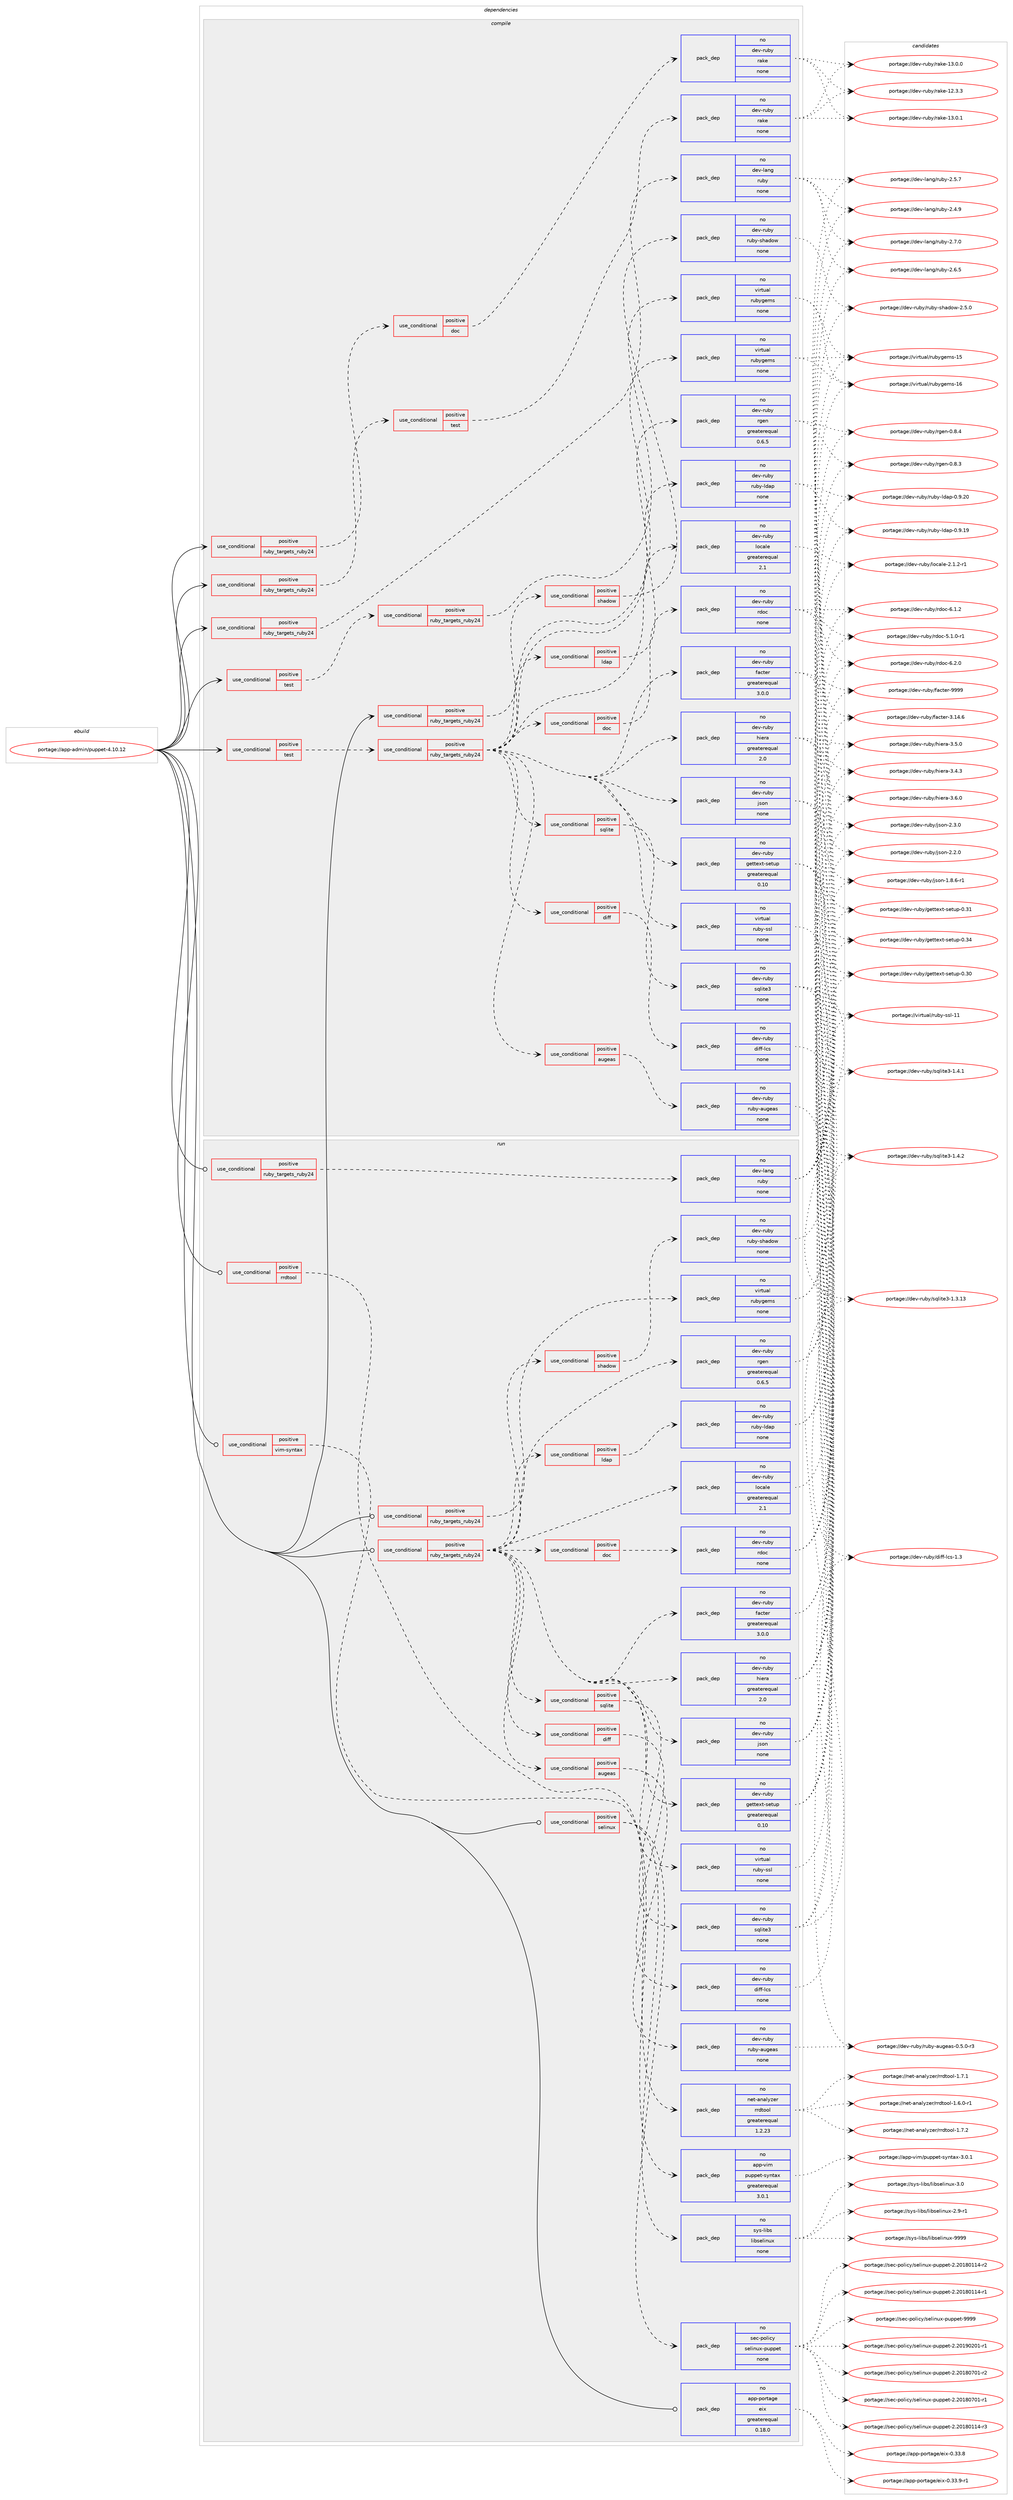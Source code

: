 digraph prolog {

# *************
# Graph options
# *************

newrank=true;
concentrate=true;
compound=true;
graph [rankdir=LR,fontname=Helvetica,fontsize=10,ranksep=1.5];#, ranksep=2.5, nodesep=0.2];
edge  [arrowhead=vee];
node  [fontname=Helvetica,fontsize=10];

# **********
# The ebuild
# **********

subgraph cluster_leftcol {
color=gray;
rank=same;
label=<<i>ebuild</i>>;
id [label="portage://app-admin/puppet-4.10.12", color=red, width=4, href="../app-admin/puppet-4.10.12.svg"];
}

# ****************
# The dependencies
# ****************

subgraph cluster_midcol {
color=gray;
label=<<i>dependencies</i>>;
subgraph cluster_compile {
fillcolor="#eeeeee";
style=filled;
label=<<i>compile</i>>;
subgraph cond154766 {
dependency654102 [label=<<TABLE BORDER="0" CELLBORDER="1" CELLSPACING="0" CELLPADDING="4"><TR><TD ROWSPAN="3" CELLPADDING="10">use_conditional</TD></TR><TR><TD>positive</TD></TR><TR><TD>ruby_targets_ruby24</TD></TR></TABLE>>, shape=none, color=red];
subgraph cond154767 {
dependency654103 [label=<<TABLE BORDER="0" CELLBORDER="1" CELLSPACING="0" CELLPADDING="4"><TR><TD ROWSPAN="3" CELLPADDING="10">use_conditional</TD></TR><TR><TD>positive</TD></TR><TR><TD>doc</TD></TR></TABLE>>, shape=none, color=red];
subgraph pack490640 {
dependency654104 [label=<<TABLE BORDER="0" CELLBORDER="1" CELLSPACING="0" CELLPADDING="4" WIDTH="220"><TR><TD ROWSPAN="6" CELLPADDING="30">pack_dep</TD></TR><TR><TD WIDTH="110">no</TD></TR><TR><TD>dev-ruby</TD></TR><TR><TD>rake</TD></TR><TR><TD>none</TD></TR><TR><TD></TD></TR></TABLE>>, shape=none, color=blue];
}
dependency654103:e -> dependency654104:w [weight=20,style="dashed",arrowhead="vee"];
}
dependency654102:e -> dependency654103:w [weight=20,style="dashed",arrowhead="vee"];
}
id:e -> dependency654102:w [weight=20,style="solid",arrowhead="vee"];
subgraph cond154768 {
dependency654105 [label=<<TABLE BORDER="0" CELLBORDER="1" CELLSPACING="0" CELLPADDING="4"><TR><TD ROWSPAN="3" CELLPADDING="10">use_conditional</TD></TR><TR><TD>positive</TD></TR><TR><TD>ruby_targets_ruby24</TD></TR></TABLE>>, shape=none, color=red];
subgraph cond154769 {
dependency654106 [label=<<TABLE BORDER="0" CELLBORDER="1" CELLSPACING="0" CELLPADDING="4"><TR><TD ROWSPAN="3" CELLPADDING="10">use_conditional</TD></TR><TR><TD>positive</TD></TR><TR><TD>test</TD></TR></TABLE>>, shape=none, color=red];
subgraph pack490641 {
dependency654107 [label=<<TABLE BORDER="0" CELLBORDER="1" CELLSPACING="0" CELLPADDING="4" WIDTH="220"><TR><TD ROWSPAN="6" CELLPADDING="30">pack_dep</TD></TR><TR><TD WIDTH="110">no</TD></TR><TR><TD>dev-ruby</TD></TR><TR><TD>rake</TD></TR><TR><TD>none</TD></TR><TR><TD></TD></TR></TABLE>>, shape=none, color=blue];
}
dependency654106:e -> dependency654107:w [weight=20,style="dashed",arrowhead="vee"];
}
dependency654105:e -> dependency654106:w [weight=20,style="dashed",arrowhead="vee"];
}
id:e -> dependency654105:w [weight=20,style="solid",arrowhead="vee"];
subgraph cond154770 {
dependency654108 [label=<<TABLE BORDER="0" CELLBORDER="1" CELLSPACING="0" CELLPADDING="4"><TR><TD ROWSPAN="3" CELLPADDING="10">use_conditional</TD></TR><TR><TD>positive</TD></TR><TR><TD>ruby_targets_ruby24</TD></TR></TABLE>>, shape=none, color=red];
subgraph pack490642 {
dependency654109 [label=<<TABLE BORDER="0" CELLBORDER="1" CELLSPACING="0" CELLPADDING="4" WIDTH="220"><TR><TD ROWSPAN="6" CELLPADDING="30">pack_dep</TD></TR><TR><TD WIDTH="110">no</TD></TR><TR><TD>dev-lang</TD></TR><TR><TD>ruby</TD></TR><TR><TD>none</TD></TR><TR><TD></TD></TR></TABLE>>, shape=none, color=blue];
}
dependency654108:e -> dependency654109:w [weight=20,style="dashed",arrowhead="vee"];
}
id:e -> dependency654108:w [weight=20,style="solid",arrowhead="vee"];
subgraph cond154771 {
dependency654110 [label=<<TABLE BORDER="0" CELLBORDER="1" CELLSPACING="0" CELLPADDING="4"><TR><TD ROWSPAN="3" CELLPADDING="10">use_conditional</TD></TR><TR><TD>positive</TD></TR><TR><TD>ruby_targets_ruby24</TD></TR></TABLE>>, shape=none, color=red];
subgraph pack490643 {
dependency654111 [label=<<TABLE BORDER="0" CELLBORDER="1" CELLSPACING="0" CELLPADDING="4" WIDTH="220"><TR><TD ROWSPAN="6" CELLPADDING="30">pack_dep</TD></TR><TR><TD WIDTH="110">no</TD></TR><TR><TD>virtual</TD></TR><TR><TD>rubygems</TD></TR><TR><TD>none</TD></TR><TR><TD></TD></TR></TABLE>>, shape=none, color=blue];
}
dependency654110:e -> dependency654111:w [weight=20,style="dashed",arrowhead="vee"];
}
id:e -> dependency654110:w [weight=20,style="solid",arrowhead="vee"];
subgraph cond154772 {
dependency654112 [label=<<TABLE BORDER="0" CELLBORDER="1" CELLSPACING="0" CELLPADDING="4"><TR><TD ROWSPAN="3" CELLPADDING="10">use_conditional</TD></TR><TR><TD>positive</TD></TR><TR><TD>test</TD></TR></TABLE>>, shape=none, color=red];
subgraph cond154773 {
dependency654113 [label=<<TABLE BORDER="0" CELLBORDER="1" CELLSPACING="0" CELLPADDING="4"><TR><TD ROWSPAN="3" CELLPADDING="10">use_conditional</TD></TR><TR><TD>positive</TD></TR><TR><TD>ruby_targets_ruby24</TD></TR></TABLE>>, shape=none, color=red];
subgraph pack490644 {
dependency654114 [label=<<TABLE BORDER="0" CELLBORDER="1" CELLSPACING="0" CELLPADDING="4" WIDTH="220"><TR><TD ROWSPAN="6" CELLPADDING="30">pack_dep</TD></TR><TR><TD WIDTH="110">no</TD></TR><TR><TD>dev-ruby</TD></TR><TR><TD>gettext-setup</TD></TR><TR><TD>greaterequal</TD></TR><TR><TD>0.10</TD></TR></TABLE>>, shape=none, color=blue];
}
dependency654113:e -> dependency654114:w [weight=20,style="dashed",arrowhead="vee"];
subgraph pack490645 {
dependency654115 [label=<<TABLE BORDER="0" CELLBORDER="1" CELLSPACING="0" CELLPADDING="4" WIDTH="220"><TR><TD ROWSPAN="6" CELLPADDING="30">pack_dep</TD></TR><TR><TD WIDTH="110">no</TD></TR><TR><TD>dev-ruby</TD></TR><TR><TD>hiera</TD></TR><TR><TD>greaterequal</TD></TR><TR><TD>2.0</TD></TR></TABLE>>, shape=none, color=blue];
}
dependency654113:e -> dependency654115:w [weight=20,style="dashed",arrowhead="vee"];
subgraph pack490646 {
dependency654116 [label=<<TABLE BORDER="0" CELLBORDER="1" CELLSPACING="0" CELLPADDING="4" WIDTH="220"><TR><TD ROWSPAN="6" CELLPADDING="30">pack_dep</TD></TR><TR><TD WIDTH="110">no</TD></TR><TR><TD>dev-ruby</TD></TR><TR><TD>locale</TD></TR><TR><TD>greaterequal</TD></TR><TR><TD>2.1</TD></TR></TABLE>>, shape=none, color=blue];
}
dependency654113:e -> dependency654116:w [weight=20,style="dashed",arrowhead="vee"];
subgraph pack490647 {
dependency654117 [label=<<TABLE BORDER="0" CELLBORDER="1" CELLSPACING="0" CELLPADDING="4" WIDTH="220"><TR><TD ROWSPAN="6" CELLPADDING="30">pack_dep</TD></TR><TR><TD WIDTH="110">no</TD></TR><TR><TD>dev-ruby</TD></TR><TR><TD>rgen</TD></TR><TR><TD>greaterequal</TD></TR><TR><TD>0.6.5</TD></TR></TABLE>>, shape=none, color=blue];
}
dependency654113:e -> dependency654117:w [weight=20,style="dashed",arrowhead="vee"];
subgraph pack490648 {
dependency654118 [label=<<TABLE BORDER="0" CELLBORDER="1" CELLSPACING="0" CELLPADDING="4" WIDTH="220"><TR><TD ROWSPAN="6" CELLPADDING="30">pack_dep</TD></TR><TR><TD WIDTH="110">no</TD></TR><TR><TD>dev-ruby</TD></TR><TR><TD>json</TD></TR><TR><TD>none</TD></TR><TR><TD></TD></TR></TABLE>>, shape=none, color=blue];
}
dependency654113:e -> dependency654118:w [weight=20,style="dashed",arrowhead="vee"];
subgraph pack490649 {
dependency654119 [label=<<TABLE BORDER="0" CELLBORDER="1" CELLSPACING="0" CELLPADDING="4" WIDTH="220"><TR><TD ROWSPAN="6" CELLPADDING="30">pack_dep</TD></TR><TR><TD WIDTH="110">no</TD></TR><TR><TD>dev-ruby</TD></TR><TR><TD>facter</TD></TR><TR><TD>greaterequal</TD></TR><TR><TD>3.0.0</TD></TR></TABLE>>, shape=none, color=blue];
}
dependency654113:e -> dependency654119:w [weight=20,style="dashed",arrowhead="vee"];
subgraph cond154774 {
dependency654120 [label=<<TABLE BORDER="0" CELLBORDER="1" CELLSPACING="0" CELLPADDING="4"><TR><TD ROWSPAN="3" CELLPADDING="10">use_conditional</TD></TR><TR><TD>positive</TD></TR><TR><TD>augeas</TD></TR></TABLE>>, shape=none, color=red];
subgraph pack490650 {
dependency654121 [label=<<TABLE BORDER="0" CELLBORDER="1" CELLSPACING="0" CELLPADDING="4" WIDTH="220"><TR><TD ROWSPAN="6" CELLPADDING="30">pack_dep</TD></TR><TR><TD WIDTH="110">no</TD></TR><TR><TD>dev-ruby</TD></TR><TR><TD>ruby-augeas</TD></TR><TR><TD>none</TD></TR><TR><TD></TD></TR></TABLE>>, shape=none, color=blue];
}
dependency654120:e -> dependency654121:w [weight=20,style="dashed",arrowhead="vee"];
}
dependency654113:e -> dependency654120:w [weight=20,style="dashed",arrowhead="vee"];
subgraph cond154775 {
dependency654122 [label=<<TABLE BORDER="0" CELLBORDER="1" CELLSPACING="0" CELLPADDING="4"><TR><TD ROWSPAN="3" CELLPADDING="10">use_conditional</TD></TR><TR><TD>positive</TD></TR><TR><TD>diff</TD></TR></TABLE>>, shape=none, color=red];
subgraph pack490651 {
dependency654123 [label=<<TABLE BORDER="0" CELLBORDER="1" CELLSPACING="0" CELLPADDING="4" WIDTH="220"><TR><TD ROWSPAN="6" CELLPADDING="30">pack_dep</TD></TR><TR><TD WIDTH="110">no</TD></TR><TR><TD>dev-ruby</TD></TR><TR><TD>diff-lcs</TD></TR><TR><TD>none</TD></TR><TR><TD></TD></TR></TABLE>>, shape=none, color=blue];
}
dependency654122:e -> dependency654123:w [weight=20,style="dashed",arrowhead="vee"];
}
dependency654113:e -> dependency654122:w [weight=20,style="dashed",arrowhead="vee"];
subgraph cond154776 {
dependency654124 [label=<<TABLE BORDER="0" CELLBORDER="1" CELLSPACING="0" CELLPADDING="4"><TR><TD ROWSPAN="3" CELLPADDING="10">use_conditional</TD></TR><TR><TD>positive</TD></TR><TR><TD>doc</TD></TR></TABLE>>, shape=none, color=red];
subgraph pack490652 {
dependency654125 [label=<<TABLE BORDER="0" CELLBORDER="1" CELLSPACING="0" CELLPADDING="4" WIDTH="220"><TR><TD ROWSPAN="6" CELLPADDING="30">pack_dep</TD></TR><TR><TD WIDTH="110">no</TD></TR><TR><TD>dev-ruby</TD></TR><TR><TD>rdoc</TD></TR><TR><TD>none</TD></TR><TR><TD></TD></TR></TABLE>>, shape=none, color=blue];
}
dependency654124:e -> dependency654125:w [weight=20,style="dashed",arrowhead="vee"];
}
dependency654113:e -> dependency654124:w [weight=20,style="dashed",arrowhead="vee"];
subgraph cond154777 {
dependency654126 [label=<<TABLE BORDER="0" CELLBORDER="1" CELLSPACING="0" CELLPADDING="4"><TR><TD ROWSPAN="3" CELLPADDING="10">use_conditional</TD></TR><TR><TD>positive</TD></TR><TR><TD>ldap</TD></TR></TABLE>>, shape=none, color=red];
subgraph pack490653 {
dependency654127 [label=<<TABLE BORDER="0" CELLBORDER="1" CELLSPACING="0" CELLPADDING="4" WIDTH="220"><TR><TD ROWSPAN="6" CELLPADDING="30">pack_dep</TD></TR><TR><TD WIDTH="110">no</TD></TR><TR><TD>dev-ruby</TD></TR><TR><TD>ruby-ldap</TD></TR><TR><TD>none</TD></TR><TR><TD></TD></TR></TABLE>>, shape=none, color=blue];
}
dependency654126:e -> dependency654127:w [weight=20,style="dashed",arrowhead="vee"];
}
dependency654113:e -> dependency654126:w [weight=20,style="dashed",arrowhead="vee"];
subgraph cond154778 {
dependency654128 [label=<<TABLE BORDER="0" CELLBORDER="1" CELLSPACING="0" CELLPADDING="4"><TR><TD ROWSPAN="3" CELLPADDING="10">use_conditional</TD></TR><TR><TD>positive</TD></TR><TR><TD>shadow</TD></TR></TABLE>>, shape=none, color=red];
subgraph pack490654 {
dependency654129 [label=<<TABLE BORDER="0" CELLBORDER="1" CELLSPACING="0" CELLPADDING="4" WIDTH="220"><TR><TD ROWSPAN="6" CELLPADDING="30">pack_dep</TD></TR><TR><TD WIDTH="110">no</TD></TR><TR><TD>dev-ruby</TD></TR><TR><TD>ruby-shadow</TD></TR><TR><TD>none</TD></TR><TR><TD></TD></TR></TABLE>>, shape=none, color=blue];
}
dependency654128:e -> dependency654129:w [weight=20,style="dashed",arrowhead="vee"];
}
dependency654113:e -> dependency654128:w [weight=20,style="dashed",arrowhead="vee"];
subgraph cond154779 {
dependency654130 [label=<<TABLE BORDER="0" CELLBORDER="1" CELLSPACING="0" CELLPADDING="4"><TR><TD ROWSPAN="3" CELLPADDING="10">use_conditional</TD></TR><TR><TD>positive</TD></TR><TR><TD>sqlite</TD></TR></TABLE>>, shape=none, color=red];
subgraph pack490655 {
dependency654131 [label=<<TABLE BORDER="0" CELLBORDER="1" CELLSPACING="0" CELLPADDING="4" WIDTH="220"><TR><TD ROWSPAN="6" CELLPADDING="30">pack_dep</TD></TR><TR><TD WIDTH="110">no</TD></TR><TR><TD>dev-ruby</TD></TR><TR><TD>sqlite3</TD></TR><TR><TD>none</TD></TR><TR><TD></TD></TR></TABLE>>, shape=none, color=blue];
}
dependency654130:e -> dependency654131:w [weight=20,style="dashed",arrowhead="vee"];
}
dependency654113:e -> dependency654130:w [weight=20,style="dashed",arrowhead="vee"];
subgraph pack490656 {
dependency654132 [label=<<TABLE BORDER="0" CELLBORDER="1" CELLSPACING="0" CELLPADDING="4" WIDTH="220"><TR><TD ROWSPAN="6" CELLPADDING="30">pack_dep</TD></TR><TR><TD WIDTH="110">no</TD></TR><TR><TD>virtual</TD></TR><TR><TD>ruby-ssl</TD></TR><TR><TD>none</TD></TR><TR><TD></TD></TR></TABLE>>, shape=none, color=blue];
}
dependency654113:e -> dependency654132:w [weight=20,style="dashed",arrowhead="vee"];
}
dependency654112:e -> dependency654113:w [weight=20,style="dashed",arrowhead="vee"];
}
id:e -> dependency654112:w [weight=20,style="solid",arrowhead="vee"];
subgraph cond154780 {
dependency654133 [label=<<TABLE BORDER="0" CELLBORDER="1" CELLSPACING="0" CELLPADDING="4"><TR><TD ROWSPAN="3" CELLPADDING="10">use_conditional</TD></TR><TR><TD>positive</TD></TR><TR><TD>test</TD></TR></TABLE>>, shape=none, color=red];
subgraph cond154781 {
dependency654134 [label=<<TABLE BORDER="0" CELLBORDER="1" CELLSPACING="0" CELLPADDING="4"><TR><TD ROWSPAN="3" CELLPADDING="10">use_conditional</TD></TR><TR><TD>positive</TD></TR><TR><TD>ruby_targets_ruby24</TD></TR></TABLE>>, shape=none, color=red];
subgraph pack490657 {
dependency654135 [label=<<TABLE BORDER="0" CELLBORDER="1" CELLSPACING="0" CELLPADDING="4" WIDTH="220"><TR><TD ROWSPAN="6" CELLPADDING="30">pack_dep</TD></TR><TR><TD WIDTH="110">no</TD></TR><TR><TD>virtual</TD></TR><TR><TD>rubygems</TD></TR><TR><TD>none</TD></TR><TR><TD></TD></TR></TABLE>>, shape=none, color=blue];
}
dependency654134:e -> dependency654135:w [weight=20,style="dashed",arrowhead="vee"];
}
dependency654133:e -> dependency654134:w [weight=20,style="dashed",arrowhead="vee"];
}
id:e -> dependency654133:w [weight=20,style="solid",arrowhead="vee"];
}
subgraph cluster_compileandrun {
fillcolor="#eeeeee";
style=filled;
label=<<i>compile and run</i>>;
}
subgraph cluster_run {
fillcolor="#eeeeee";
style=filled;
label=<<i>run</i>>;
subgraph cond154782 {
dependency654136 [label=<<TABLE BORDER="0" CELLBORDER="1" CELLSPACING="0" CELLPADDING="4"><TR><TD ROWSPAN="3" CELLPADDING="10">use_conditional</TD></TR><TR><TD>positive</TD></TR><TR><TD>rrdtool</TD></TR></TABLE>>, shape=none, color=red];
subgraph pack490658 {
dependency654137 [label=<<TABLE BORDER="0" CELLBORDER="1" CELLSPACING="0" CELLPADDING="4" WIDTH="220"><TR><TD ROWSPAN="6" CELLPADDING="30">pack_dep</TD></TR><TR><TD WIDTH="110">no</TD></TR><TR><TD>net-analyzer</TD></TR><TR><TD>rrdtool</TD></TR><TR><TD>greaterequal</TD></TR><TR><TD>1.2.23</TD></TR></TABLE>>, shape=none, color=blue];
}
dependency654136:e -> dependency654137:w [weight=20,style="dashed",arrowhead="vee"];
}
id:e -> dependency654136:w [weight=20,style="solid",arrowhead="odot"];
subgraph cond154783 {
dependency654138 [label=<<TABLE BORDER="0" CELLBORDER="1" CELLSPACING="0" CELLPADDING="4"><TR><TD ROWSPAN="3" CELLPADDING="10">use_conditional</TD></TR><TR><TD>positive</TD></TR><TR><TD>ruby_targets_ruby24</TD></TR></TABLE>>, shape=none, color=red];
subgraph pack490659 {
dependency654139 [label=<<TABLE BORDER="0" CELLBORDER="1" CELLSPACING="0" CELLPADDING="4" WIDTH="220"><TR><TD ROWSPAN="6" CELLPADDING="30">pack_dep</TD></TR><TR><TD WIDTH="110">no</TD></TR><TR><TD>dev-lang</TD></TR><TR><TD>ruby</TD></TR><TR><TD>none</TD></TR><TR><TD></TD></TR></TABLE>>, shape=none, color=blue];
}
dependency654138:e -> dependency654139:w [weight=20,style="dashed",arrowhead="vee"];
}
id:e -> dependency654138:w [weight=20,style="solid",arrowhead="odot"];
subgraph cond154784 {
dependency654140 [label=<<TABLE BORDER="0" CELLBORDER="1" CELLSPACING="0" CELLPADDING="4"><TR><TD ROWSPAN="3" CELLPADDING="10">use_conditional</TD></TR><TR><TD>positive</TD></TR><TR><TD>ruby_targets_ruby24</TD></TR></TABLE>>, shape=none, color=red];
subgraph pack490660 {
dependency654141 [label=<<TABLE BORDER="0" CELLBORDER="1" CELLSPACING="0" CELLPADDING="4" WIDTH="220"><TR><TD ROWSPAN="6" CELLPADDING="30">pack_dep</TD></TR><TR><TD WIDTH="110">no</TD></TR><TR><TD>dev-ruby</TD></TR><TR><TD>gettext-setup</TD></TR><TR><TD>greaterequal</TD></TR><TR><TD>0.10</TD></TR></TABLE>>, shape=none, color=blue];
}
dependency654140:e -> dependency654141:w [weight=20,style="dashed",arrowhead="vee"];
subgraph pack490661 {
dependency654142 [label=<<TABLE BORDER="0" CELLBORDER="1" CELLSPACING="0" CELLPADDING="4" WIDTH="220"><TR><TD ROWSPAN="6" CELLPADDING="30">pack_dep</TD></TR><TR><TD WIDTH="110">no</TD></TR><TR><TD>dev-ruby</TD></TR><TR><TD>hiera</TD></TR><TR><TD>greaterequal</TD></TR><TR><TD>2.0</TD></TR></TABLE>>, shape=none, color=blue];
}
dependency654140:e -> dependency654142:w [weight=20,style="dashed",arrowhead="vee"];
subgraph pack490662 {
dependency654143 [label=<<TABLE BORDER="0" CELLBORDER="1" CELLSPACING="0" CELLPADDING="4" WIDTH="220"><TR><TD ROWSPAN="6" CELLPADDING="30">pack_dep</TD></TR><TR><TD WIDTH="110">no</TD></TR><TR><TD>dev-ruby</TD></TR><TR><TD>locale</TD></TR><TR><TD>greaterequal</TD></TR><TR><TD>2.1</TD></TR></TABLE>>, shape=none, color=blue];
}
dependency654140:e -> dependency654143:w [weight=20,style="dashed",arrowhead="vee"];
subgraph pack490663 {
dependency654144 [label=<<TABLE BORDER="0" CELLBORDER="1" CELLSPACING="0" CELLPADDING="4" WIDTH="220"><TR><TD ROWSPAN="6" CELLPADDING="30">pack_dep</TD></TR><TR><TD WIDTH="110">no</TD></TR><TR><TD>dev-ruby</TD></TR><TR><TD>rgen</TD></TR><TR><TD>greaterequal</TD></TR><TR><TD>0.6.5</TD></TR></TABLE>>, shape=none, color=blue];
}
dependency654140:e -> dependency654144:w [weight=20,style="dashed",arrowhead="vee"];
subgraph pack490664 {
dependency654145 [label=<<TABLE BORDER="0" CELLBORDER="1" CELLSPACING="0" CELLPADDING="4" WIDTH="220"><TR><TD ROWSPAN="6" CELLPADDING="30">pack_dep</TD></TR><TR><TD WIDTH="110">no</TD></TR><TR><TD>dev-ruby</TD></TR><TR><TD>json</TD></TR><TR><TD>none</TD></TR><TR><TD></TD></TR></TABLE>>, shape=none, color=blue];
}
dependency654140:e -> dependency654145:w [weight=20,style="dashed",arrowhead="vee"];
subgraph pack490665 {
dependency654146 [label=<<TABLE BORDER="0" CELLBORDER="1" CELLSPACING="0" CELLPADDING="4" WIDTH="220"><TR><TD ROWSPAN="6" CELLPADDING="30">pack_dep</TD></TR><TR><TD WIDTH="110">no</TD></TR><TR><TD>dev-ruby</TD></TR><TR><TD>facter</TD></TR><TR><TD>greaterequal</TD></TR><TR><TD>3.0.0</TD></TR></TABLE>>, shape=none, color=blue];
}
dependency654140:e -> dependency654146:w [weight=20,style="dashed",arrowhead="vee"];
subgraph cond154785 {
dependency654147 [label=<<TABLE BORDER="0" CELLBORDER="1" CELLSPACING="0" CELLPADDING="4"><TR><TD ROWSPAN="3" CELLPADDING="10">use_conditional</TD></TR><TR><TD>positive</TD></TR><TR><TD>augeas</TD></TR></TABLE>>, shape=none, color=red];
subgraph pack490666 {
dependency654148 [label=<<TABLE BORDER="0" CELLBORDER="1" CELLSPACING="0" CELLPADDING="4" WIDTH="220"><TR><TD ROWSPAN="6" CELLPADDING="30">pack_dep</TD></TR><TR><TD WIDTH="110">no</TD></TR><TR><TD>dev-ruby</TD></TR><TR><TD>ruby-augeas</TD></TR><TR><TD>none</TD></TR><TR><TD></TD></TR></TABLE>>, shape=none, color=blue];
}
dependency654147:e -> dependency654148:w [weight=20,style="dashed",arrowhead="vee"];
}
dependency654140:e -> dependency654147:w [weight=20,style="dashed",arrowhead="vee"];
subgraph cond154786 {
dependency654149 [label=<<TABLE BORDER="0" CELLBORDER="1" CELLSPACING="0" CELLPADDING="4"><TR><TD ROWSPAN="3" CELLPADDING="10">use_conditional</TD></TR><TR><TD>positive</TD></TR><TR><TD>diff</TD></TR></TABLE>>, shape=none, color=red];
subgraph pack490667 {
dependency654150 [label=<<TABLE BORDER="0" CELLBORDER="1" CELLSPACING="0" CELLPADDING="4" WIDTH="220"><TR><TD ROWSPAN="6" CELLPADDING="30">pack_dep</TD></TR><TR><TD WIDTH="110">no</TD></TR><TR><TD>dev-ruby</TD></TR><TR><TD>diff-lcs</TD></TR><TR><TD>none</TD></TR><TR><TD></TD></TR></TABLE>>, shape=none, color=blue];
}
dependency654149:e -> dependency654150:w [weight=20,style="dashed",arrowhead="vee"];
}
dependency654140:e -> dependency654149:w [weight=20,style="dashed",arrowhead="vee"];
subgraph cond154787 {
dependency654151 [label=<<TABLE BORDER="0" CELLBORDER="1" CELLSPACING="0" CELLPADDING="4"><TR><TD ROWSPAN="3" CELLPADDING="10">use_conditional</TD></TR><TR><TD>positive</TD></TR><TR><TD>doc</TD></TR></TABLE>>, shape=none, color=red];
subgraph pack490668 {
dependency654152 [label=<<TABLE BORDER="0" CELLBORDER="1" CELLSPACING="0" CELLPADDING="4" WIDTH="220"><TR><TD ROWSPAN="6" CELLPADDING="30">pack_dep</TD></TR><TR><TD WIDTH="110">no</TD></TR><TR><TD>dev-ruby</TD></TR><TR><TD>rdoc</TD></TR><TR><TD>none</TD></TR><TR><TD></TD></TR></TABLE>>, shape=none, color=blue];
}
dependency654151:e -> dependency654152:w [weight=20,style="dashed",arrowhead="vee"];
}
dependency654140:e -> dependency654151:w [weight=20,style="dashed",arrowhead="vee"];
subgraph cond154788 {
dependency654153 [label=<<TABLE BORDER="0" CELLBORDER="1" CELLSPACING="0" CELLPADDING="4"><TR><TD ROWSPAN="3" CELLPADDING="10">use_conditional</TD></TR><TR><TD>positive</TD></TR><TR><TD>ldap</TD></TR></TABLE>>, shape=none, color=red];
subgraph pack490669 {
dependency654154 [label=<<TABLE BORDER="0" CELLBORDER="1" CELLSPACING="0" CELLPADDING="4" WIDTH="220"><TR><TD ROWSPAN="6" CELLPADDING="30">pack_dep</TD></TR><TR><TD WIDTH="110">no</TD></TR><TR><TD>dev-ruby</TD></TR><TR><TD>ruby-ldap</TD></TR><TR><TD>none</TD></TR><TR><TD></TD></TR></TABLE>>, shape=none, color=blue];
}
dependency654153:e -> dependency654154:w [weight=20,style="dashed",arrowhead="vee"];
}
dependency654140:e -> dependency654153:w [weight=20,style="dashed",arrowhead="vee"];
subgraph cond154789 {
dependency654155 [label=<<TABLE BORDER="0" CELLBORDER="1" CELLSPACING="0" CELLPADDING="4"><TR><TD ROWSPAN="3" CELLPADDING="10">use_conditional</TD></TR><TR><TD>positive</TD></TR><TR><TD>shadow</TD></TR></TABLE>>, shape=none, color=red];
subgraph pack490670 {
dependency654156 [label=<<TABLE BORDER="0" CELLBORDER="1" CELLSPACING="0" CELLPADDING="4" WIDTH="220"><TR><TD ROWSPAN="6" CELLPADDING="30">pack_dep</TD></TR><TR><TD WIDTH="110">no</TD></TR><TR><TD>dev-ruby</TD></TR><TR><TD>ruby-shadow</TD></TR><TR><TD>none</TD></TR><TR><TD></TD></TR></TABLE>>, shape=none, color=blue];
}
dependency654155:e -> dependency654156:w [weight=20,style="dashed",arrowhead="vee"];
}
dependency654140:e -> dependency654155:w [weight=20,style="dashed",arrowhead="vee"];
subgraph cond154790 {
dependency654157 [label=<<TABLE BORDER="0" CELLBORDER="1" CELLSPACING="0" CELLPADDING="4"><TR><TD ROWSPAN="3" CELLPADDING="10">use_conditional</TD></TR><TR><TD>positive</TD></TR><TR><TD>sqlite</TD></TR></TABLE>>, shape=none, color=red];
subgraph pack490671 {
dependency654158 [label=<<TABLE BORDER="0" CELLBORDER="1" CELLSPACING="0" CELLPADDING="4" WIDTH="220"><TR><TD ROWSPAN="6" CELLPADDING="30">pack_dep</TD></TR><TR><TD WIDTH="110">no</TD></TR><TR><TD>dev-ruby</TD></TR><TR><TD>sqlite3</TD></TR><TR><TD>none</TD></TR><TR><TD></TD></TR></TABLE>>, shape=none, color=blue];
}
dependency654157:e -> dependency654158:w [weight=20,style="dashed",arrowhead="vee"];
}
dependency654140:e -> dependency654157:w [weight=20,style="dashed",arrowhead="vee"];
subgraph pack490672 {
dependency654159 [label=<<TABLE BORDER="0" CELLBORDER="1" CELLSPACING="0" CELLPADDING="4" WIDTH="220"><TR><TD ROWSPAN="6" CELLPADDING="30">pack_dep</TD></TR><TR><TD WIDTH="110">no</TD></TR><TR><TD>virtual</TD></TR><TR><TD>ruby-ssl</TD></TR><TR><TD>none</TD></TR><TR><TD></TD></TR></TABLE>>, shape=none, color=blue];
}
dependency654140:e -> dependency654159:w [weight=20,style="dashed",arrowhead="vee"];
}
id:e -> dependency654140:w [weight=20,style="solid",arrowhead="odot"];
subgraph cond154791 {
dependency654160 [label=<<TABLE BORDER="0" CELLBORDER="1" CELLSPACING="0" CELLPADDING="4"><TR><TD ROWSPAN="3" CELLPADDING="10">use_conditional</TD></TR><TR><TD>positive</TD></TR><TR><TD>ruby_targets_ruby24</TD></TR></TABLE>>, shape=none, color=red];
subgraph pack490673 {
dependency654161 [label=<<TABLE BORDER="0" CELLBORDER="1" CELLSPACING="0" CELLPADDING="4" WIDTH="220"><TR><TD ROWSPAN="6" CELLPADDING="30">pack_dep</TD></TR><TR><TD WIDTH="110">no</TD></TR><TR><TD>virtual</TD></TR><TR><TD>rubygems</TD></TR><TR><TD>none</TD></TR><TR><TD></TD></TR></TABLE>>, shape=none, color=blue];
}
dependency654160:e -> dependency654161:w [weight=20,style="dashed",arrowhead="vee"];
}
id:e -> dependency654160:w [weight=20,style="solid",arrowhead="odot"];
subgraph cond154792 {
dependency654162 [label=<<TABLE BORDER="0" CELLBORDER="1" CELLSPACING="0" CELLPADDING="4"><TR><TD ROWSPAN="3" CELLPADDING="10">use_conditional</TD></TR><TR><TD>positive</TD></TR><TR><TD>selinux</TD></TR></TABLE>>, shape=none, color=red];
subgraph pack490674 {
dependency654163 [label=<<TABLE BORDER="0" CELLBORDER="1" CELLSPACING="0" CELLPADDING="4" WIDTH="220"><TR><TD ROWSPAN="6" CELLPADDING="30">pack_dep</TD></TR><TR><TD WIDTH="110">no</TD></TR><TR><TD>sys-libs</TD></TR><TR><TD>libselinux</TD></TR><TR><TD>none</TD></TR><TR><TD></TD></TR></TABLE>>, shape=none, color=blue];
}
dependency654162:e -> dependency654163:w [weight=20,style="dashed",arrowhead="vee"];
subgraph pack490675 {
dependency654164 [label=<<TABLE BORDER="0" CELLBORDER="1" CELLSPACING="0" CELLPADDING="4" WIDTH="220"><TR><TD ROWSPAN="6" CELLPADDING="30">pack_dep</TD></TR><TR><TD WIDTH="110">no</TD></TR><TR><TD>sec-policy</TD></TR><TR><TD>selinux-puppet</TD></TR><TR><TD>none</TD></TR><TR><TD></TD></TR></TABLE>>, shape=none, color=blue];
}
dependency654162:e -> dependency654164:w [weight=20,style="dashed",arrowhead="vee"];
}
id:e -> dependency654162:w [weight=20,style="solid",arrowhead="odot"];
subgraph cond154793 {
dependency654165 [label=<<TABLE BORDER="0" CELLBORDER="1" CELLSPACING="0" CELLPADDING="4"><TR><TD ROWSPAN="3" CELLPADDING="10">use_conditional</TD></TR><TR><TD>positive</TD></TR><TR><TD>vim-syntax</TD></TR></TABLE>>, shape=none, color=red];
subgraph pack490676 {
dependency654166 [label=<<TABLE BORDER="0" CELLBORDER="1" CELLSPACING="0" CELLPADDING="4" WIDTH="220"><TR><TD ROWSPAN="6" CELLPADDING="30">pack_dep</TD></TR><TR><TD WIDTH="110">no</TD></TR><TR><TD>app-vim</TD></TR><TR><TD>puppet-syntax</TD></TR><TR><TD>greaterequal</TD></TR><TR><TD>3.0.1</TD></TR></TABLE>>, shape=none, color=blue];
}
dependency654165:e -> dependency654166:w [weight=20,style="dashed",arrowhead="vee"];
}
id:e -> dependency654165:w [weight=20,style="solid",arrowhead="odot"];
subgraph pack490677 {
dependency654167 [label=<<TABLE BORDER="0" CELLBORDER="1" CELLSPACING="0" CELLPADDING="4" WIDTH="220"><TR><TD ROWSPAN="6" CELLPADDING="30">pack_dep</TD></TR><TR><TD WIDTH="110">no</TD></TR><TR><TD>app-portage</TD></TR><TR><TD>eix</TD></TR><TR><TD>greaterequal</TD></TR><TR><TD>0.18.0</TD></TR></TABLE>>, shape=none, color=blue];
}
id:e -> dependency654167:w [weight=20,style="solid",arrowhead="odot"];
}
}

# **************
# The candidates
# **************

subgraph cluster_choices {
rank=same;
color=gray;
label=<<i>candidates</i>>;

subgraph choice490640 {
color=black;
nodesep=1;
choice1001011184511411798121471149710710145495146484649 [label="portage://dev-ruby/rake-13.0.1", color=red, width=4,href="../dev-ruby/rake-13.0.1.svg"];
choice1001011184511411798121471149710710145495146484648 [label="portage://dev-ruby/rake-13.0.0", color=red, width=4,href="../dev-ruby/rake-13.0.0.svg"];
choice1001011184511411798121471149710710145495046514651 [label="portage://dev-ruby/rake-12.3.3", color=red, width=4,href="../dev-ruby/rake-12.3.3.svg"];
dependency654104:e -> choice1001011184511411798121471149710710145495146484649:w [style=dotted,weight="100"];
dependency654104:e -> choice1001011184511411798121471149710710145495146484648:w [style=dotted,weight="100"];
dependency654104:e -> choice1001011184511411798121471149710710145495046514651:w [style=dotted,weight="100"];
}
subgraph choice490641 {
color=black;
nodesep=1;
choice1001011184511411798121471149710710145495146484649 [label="portage://dev-ruby/rake-13.0.1", color=red, width=4,href="../dev-ruby/rake-13.0.1.svg"];
choice1001011184511411798121471149710710145495146484648 [label="portage://dev-ruby/rake-13.0.0", color=red, width=4,href="../dev-ruby/rake-13.0.0.svg"];
choice1001011184511411798121471149710710145495046514651 [label="portage://dev-ruby/rake-12.3.3", color=red, width=4,href="../dev-ruby/rake-12.3.3.svg"];
dependency654107:e -> choice1001011184511411798121471149710710145495146484649:w [style=dotted,weight="100"];
dependency654107:e -> choice1001011184511411798121471149710710145495146484648:w [style=dotted,weight="100"];
dependency654107:e -> choice1001011184511411798121471149710710145495046514651:w [style=dotted,weight="100"];
}
subgraph choice490642 {
color=black;
nodesep=1;
choice10010111845108971101034711411798121455046554648 [label="portage://dev-lang/ruby-2.7.0", color=red, width=4,href="../dev-lang/ruby-2.7.0.svg"];
choice10010111845108971101034711411798121455046544653 [label="portage://dev-lang/ruby-2.6.5", color=red, width=4,href="../dev-lang/ruby-2.6.5.svg"];
choice10010111845108971101034711411798121455046534655 [label="portage://dev-lang/ruby-2.5.7", color=red, width=4,href="../dev-lang/ruby-2.5.7.svg"];
choice10010111845108971101034711411798121455046524657 [label="portage://dev-lang/ruby-2.4.9", color=red, width=4,href="../dev-lang/ruby-2.4.9.svg"];
dependency654109:e -> choice10010111845108971101034711411798121455046554648:w [style=dotted,weight="100"];
dependency654109:e -> choice10010111845108971101034711411798121455046544653:w [style=dotted,weight="100"];
dependency654109:e -> choice10010111845108971101034711411798121455046534655:w [style=dotted,weight="100"];
dependency654109:e -> choice10010111845108971101034711411798121455046524657:w [style=dotted,weight="100"];
}
subgraph choice490643 {
color=black;
nodesep=1;
choice118105114116117971084711411798121103101109115454954 [label="portage://virtual/rubygems-16", color=red, width=4,href="../virtual/rubygems-16.svg"];
choice118105114116117971084711411798121103101109115454953 [label="portage://virtual/rubygems-15", color=red, width=4,href="../virtual/rubygems-15.svg"];
dependency654111:e -> choice118105114116117971084711411798121103101109115454954:w [style=dotted,weight="100"];
dependency654111:e -> choice118105114116117971084711411798121103101109115454953:w [style=dotted,weight="100"];
}
subgraph choice490644 {
color=black;
nodesep=1;
choice100101118451141179812147103101116116101120116451151011161171124548465152 [label="portage://dev-ruby/gettext-setup-0.34", color=red, width=4,href="../dev-ruby/gettext-setup-0.34.svg"];
choice100101118451141179812147103101116116101120116451151011161171124548465149 [label="portage://dev-ruby/gettext-setup-0.31", color=red, width=4,href="../dev-ruby/gettext-setup-0.31.svg"];
choice100101118451141179812147103101116116101120116451151011161171124548465148 [label="portage://dev-ruby/gettext-setup-0.30", color=red, width=4,href="../dev-ruby/gettext-setup-0.30.svg"];
dependency654114:e -> choice100101118451141179812147103101116116101120116451151011161171124548465152:w [style=dotted,weight="100"];
dependency654114:e -> choice100101118451141179812147103101116116101120116451151011161171124548465149:w [style=dotted,weight="100"];
dependency654114:e -> choice100101118451141179812147103101116116101120116451151011161171124548465148:w [style=dotted,weight="100"];
}
subgraph choice490645 {
color=black;
nodesep=1;
choice10010111845114117981214710410510111497455146544648 [label="portage://dev-ruby/hiera-3.6.0", color=red, width=4,href="../dev-ruby/hiera-3.6.0.svg"];
choice10010111845114117981214710410510111497455146534648 [label="portage://dev-ruby/hiera-3.5.0", color=red, width=4,href="../dev-ruby/hiera-3.5.0.svg"];
choice10010111845114117981214710410510111497455146524651 [label="portage://dev-ruby/hiera-3.4.3", color=red, width=4,href="../dev-ruby/hiera-3.4.3.svg"];
dependency654115:e -> choice10010111845114117981214710410510111497455146544648:w [style=dotted,weight="100"];
dependency654115:e -> choice10010111845114117981214710410510111497455146534648:w [style=dotted,weight="100"];
dependency654115:e -> choice10010111845114117981214710410510111497455146524651:w [style=dotted,weight="100"];
}
subgraph choice490646 {
color=black;
nodesep=1;
choice10010111845114117981214710811199971081014550464946504511449 [label="portage://dev-ruby/locale-2.1.2-r1", color=red, width=4,href="../dev-ruby/locale-2.1.2-r1.svg"];
dependency654116:e -> choice10010111845114117981214710811199971081014550464946504511449:w [style=dotted,weight="100"];
}
subgraph choice490647 {
color=black;
nodesep=1;
choice100101118451141179812147114103101110454846564652 [label="portage://dev-ruby/rgen-0.8.4", color=red, width=4,href="../dev-ruby/rgen-0.8.4.svg"];
choice100101118451141179812147114103101110454846564651 [label="portage://dev-ruby/rgen-0.8.3", color=red, width=4,href="../dev-ruby/rgen-0.8.3.svg"];
dependency654117:e -> choice100101118451141179812147114103101110454846564652:w [style=dotted,weight="100"];
dependency654117:e -> choice100101118451141179812147114103101110454846564651:w [style=dotted,weight="100"];
}
subgraph choice490648 {
color=black;
nodesep=1;
choice100101118451141179812147106115111110455046514648 [label="portage://dev-ruby/json-2.3.0", color=red, width=4,href="../dev-ruby/json-2.3.0.svg"];
choice100101118451141179812147106115111110455046504648 [label="portage://dev-ruby/json-2.2.0", color=red, width=4,href="../dev-ruby/json-2.2.0.svg"];
choice1001011184511411798121471061151111104549465646544511449 [label="portage://dev-ruby/json-1.8.6-r1", color=red, width=4,href="../dev-ruby/json-1.8.6-r1.svg"];
dependency654118:e -> choice100101118451141179812147106115111110455046514648:w [style=dotted,weight="100"];
dependency654118:e -> choice100101118451141179812147106115111110455046504648:w [style=dotted,weight="100"];
dependency654118:e -> choice1001011184511411798121471061151111104549465646544511449:w [style=dotted,weight="100"];
}
subgraph choice490649 {
color=black;
nodesep=1;
choice10010111845114117981214710297991161011144557575757 [label="portage://dev-ruby/facter-9999", color=red, width=4,href="../dev-ruby/facter-9999.svg"];
choice100101118451141179812147102979911610111445514649524654 [label="portage://dev-ruby/facter-3.14.6", color=red, width=4,href="../dev-ruby/facter-3.14.6.svg"];
dependency654119:e -> choice10010111845114117981214710297991161011144557575757:w [style=dotted,weight="100"];
dependency654119:e -> choice100101118451141179812147102979911610111445514649524654:w [style=dotted,weight="100"];
}
subgraph choice490650 {
color=black;
nodesep=1;
choice100101118451141179812147114117981214597117103101971154548465346484511451 [label="portage://dev-ruby/ruby-augeas-0.5.0-r3", color=red, width=4,href="../dev-ruby/ruby-augeas-0.5.0-r3.svg"];
dependency654121:e -> choice100101118451141179812147114117981214597117103101971154548465346484511451:w [style=dotted,weight="100"];
}
subgraph choice490651 {
color=black;
nodesep=1;
choice100101118451141179812147100105102102451089911545494651 [label="portage://dev-ruby/diff-lcs-1.3", color=red, width=4,href="../dev-ruby/diff-lcs-1.3.svg"];
dependency654123:e -> choice100101118451141179812147100105102102451089911545494651:w [style=dotted,weight="100"];
}
subgraph choice490652 {
color=black;
nodesep=1;
choice10010111845114117981214711410011199455446504648 [label="portage://dev-ruby/rdoc-6.2.0", color=red, width=4,href="../dev-ruby/rdoc-6.2.0.svg"];
choice10010111845114117981214711410011199455446494650 [label="portage://dev-ruby/rdoc-6.1.2", color=red, width=4,href="../dev-ruby/rdoc-6.1.2.svg"];
choice100101118451141179812147114100111994553464946484511449 [label="portage://dev-ruby/rdoc-5.1.0-r1", color=red, width=4,href="../dev-ruby/rdoc-5.1.0-r1.svg"];
dependency654125:e -> choice10010111845114117981214711410011199455446504648:w [style=dotted,weight="100"];
dependency654125:e -> choice10010111845114117981214711410011199455446494650:w [style=dotted,weight="100"];
dependency654125:e -> choice100101118451141179812147114100111994553464946484511449:w [style=dotted,weight="100"];
}
subgraph choice490653 {
color=black;
nodesep=1;
choice10010111845114117981214711411798121451081009711245484657465048 [label="portage://dev-ruby/ruby-ldap-0.9.20", color=red, width=4,href="../dev-ruby/ruby-ldap-0.9.20.svg"];
choice10010111845114117981214711411798121451081009711245484657464957 [label="portage://dev-ruby/ruby-ldap-0.9.19", color=red, width=4,href="../dev-ruby/ruby-ldap-0.9.19.svg"];
dependency654127:e -> choice10010111845114117981214711411798121451081009711245484657465048:w [style=dotted,weight="100"];
dependency654127:e -> choice10010111845114117981214711411798121451081009711245484657464957:w [style=dotted,weight="100"];
}
subgraph choice490654 {
color=black;
nodesep=1;
choice100101118451141179812147114117981214511510497100111119455046534648 [label="portage://dev-ruby/ruby-shadow-2.5.0", color=red, width=4,href="../dev-ruby/ruby-shadow-2.5.0.svg"];
dependency654129:e -> choice100101118451141179812147114117981214511510497100111119455046534648:w [style=dotted,weight="100"];
}
subgraph choice490655 {
color=black;
nodesep=1;
choice10010111845114117981214711511310810511610151454946524650 [label="portage://dev-ruby/sqlite3-1.4.2", color=red, width=4,href="../dev-ruby/sqlite3-1.4.2.svg"];
choice10010111845114117981214711511310810511610151454946524649 [label="portage://dev-ruby/sqlite3-1.4.1", color=red, width=4,href="../dev-ruby/sqlite3-1.4.1.svg"];
choice1001011184511411798121471151131081051161015145494651464951 [label="portage://dev-ruby/sqlite3-1.3.13", color=red, width=4,href="../dev-ruby/sqlite3-1.3.13.svg"];
dependency654131:e -> choice10010111845114117981214711511310810511610151454946524650:w [style=dotted,weight="100"];
dependency654131:e -> choice10010111845114117981214711511310810511610151454946524649:w [style=dotted,weight="100"];
dependency654131:e -> choice1001011184511411798121471151131081051161015145494651464951:w [style=dotted,weight="100"];
}
subgraph choice490656 {
color=black;
nodesep=1;
choice11810511411611797108471141179812145115115108454949 [label="portage://virtual/ruby-ssl-11", color=red, width=4,href="../virtual/ruby-ssl-11.svg"];
dependency654132:e -> choice11810511411611797108471141179812145115115108454949:w [style=dotted,weight="100"];
}
subgraph choice490657 {
color=black;
nodesep=1;
choice118105114116117971084711411798121103101109115454954 [label="portage://virtual/rubygems-16", color=red, width=4,href="../virtual/rubygems-16.svg"];
choice118105114116117971084711411798121103101109115454953 [label="portage://virtual/rubygems-15", color=red, width=4,href="../virtual/rubygems-15.svg"];
dependency654135:e -> choice118105114116117971084711411798121103101109115454954:w [style=dotted,weight="100"];
dependency654135:e -> choice118105114116117971084711411798121103101109115454953:w [style=dotted,weight="100"];
}
subgraph choice490658 {
color=black;
nodesep=1;
choice11010111645971109710812112210111447114114100116111111108454946554650 [label="portage://net-analyzer/rrdtool-1.7.2", color=red, width=4,href="../net-analyzer/rrdtool-1.7.2.svg"];
choice11010111645971109710812112210111447114114100116111111108454946554649 [label="portage://net-analyzer/rrdtool-1.7.1", color=red, width=4,href="../net-analyzer/rrdtool-1.7.1.svg"];
choice110101116459711097108121122101114471141141001161111111084549465446484511449 [label="portage://net-analyzer/rrdtool-1.6.0-r1", color=red, width=4,href="../net-analyzer/rrdtool-1.6.0-r1.svg"];
dependency654137:e -> choice11010111645971109710812112210111447114114100116111111108454946554650:w [style=dotted,weight="100"];
dependency654137:e -> choice11010111645971109710812112210111447114114100116111111108454946554649:w [style=dotted,weight="100"];
dependency654137:e -> choice110101116459711097108121122101114471141141001161111111084549465446484511449:w [style=dotted,weight="100"];
}
subgraph choice490659 {
color=black;
nodesep=1;
choice10010111845108971101034711411798121455046554648 [label="portage://dev-lang/ruby-2.7.0", color=red, width=4,href="../dev-lang/ruby-2.7.0.svg"];
choice10010111845108971101034711411798121455046544653 [label="portage://dev-lang/ruby-2.6.5", color=red, width=4,href="../dev-lang/ruby-2.6.5.svg"];
choice10010111845108971101034711411798121455046534655 [label="portage://dev-lang/ruby-2.5.7", color=red, width=4,href="../dev-lang/ruby-2.5.7.svg"];
choice10010111845108971101034711411798121455046524657 [label="portage://dev-lang/ruby-2.4.9", color=red, width=4,href="../dev-lang/ruby-2.4.9.svg"];
dependency654139:e -> choice10010111845108971101034711411798121455046554648:w [style=dotted,weight="100"];
dependency654139:e -> choice10010111845108971101034711411798121455046544653:w [style=dotted,weight="100"];
dependency654139:e -> choice10010111845108971101034711411798121455046534655:w [style=dotted,weight="100"];
dependency654139:e -> choice10010111845108971101034711411798121455046524657:w [style=dotted,weight="100"];
}
subgraph choice490660 {
color=black;
nodesep=1;
choice100101118451141179812147103101116116101120116451151011161171124548465152 [label="portage://dev-ruby/gettext-setup-0.34", color=red, width=4,href="../dev-ruby/gettext-setup-0.34.svg"];
choice100101118451141179812147103101116116101120116451151011161171124548465149 [label="portage://dev-ruby/gettext-setup-0.31", color=red, width=4,href="../dev-ruby/gettext-setup-0.31.svg"];
choice100101118451141179812147103101116116101120116451151011161171124548465148 [label="portage://dev-ruby/gettext-setup-0.30", color=red, width=4,href="../dev-ruby/gettext-setup-0.30.svg"];
dependency654141:e -> choice100101118451141179812147103101116116101120116451151011161171124548465152:w [style=dotted,weight="100"];
dependency654141:e -> choice100101118451141179812147103101116116101120116451151011161171124548465149:w [style=dotted,weight="100"];
dependency654141:e -> choice100101118451141179812147103101116116101120116451151011161171124548465148:w [style=dotted,weight="100"];
}
subgraph choice490661 {
color=black;
nodesep=1;
choice10010111845114117981214710410510111497455146544648 [label="portage://dev-ruby/hiera-3.6.0", color=red, width=4,href="../dev-ruby/hiera-3.6.0.svg"];
choice10010111845114117981214710410510111497455146534648 [label="portage://dev-ruby/hiera-3.5.0", color=red, width=4,href="../dev-ruby/hiera-3.5.0.svg"];
choice10010111845114117981214710410510111497455146524651 [label="portage://dev-ruby/hiera-3.4.3", color=red, width=4,href="../dev-ruby/hiera-3.4.3.svg"];
dependency654142:e -> choice10010111845114117981214710410510111497455146544648:w [style=dotted,weight="100"];
dependency654142:e -> choice10010111845114117981214710410510111497455146534648:w [style=dotted,weight="100"];
dependency654142:e -> choice10010111845114117981214710410510111497455146524651:w [style=dotted,weight="100"];
}
subgraph choice490662 {
color=black;
nodesep=1;
choice10010111845114117981214710811199971081014550464946504511449 [label="portage://dev-ruby/locale-2.1.2-r1", color=red, width=4,href="../dev-ruby/locale-2.1.2-r1.svg"];
dependency654143:e -> choice10010111845114117981214710811199971081014550464946504511449:w [style=dotted,weight="100"];
}
subgraph choice490663 {
color=black;
nodesep=1;
choice100101118451141179812147114103101110454846564652 [label="portage://dev-ruby/rgen-0.8.4", color=red, width=4,href="../dev-ruby/rgen-0.8.4.svg"];
choice100101118451141179812147114103101110454846564651 [label="portage://dev-ruby/rgen-0.8.3", color=red, width=4,href="../dev-ruby/rgen-0.8.3.svg"];
dependency654144:e -> choice100101118451141179812147114103101110454846564652:w [style=dotted,weight="100"];
dependency654144:e -> choice100101118451141179812147114103101110454846564651:w [style=dotted,weight="100"];
}
subgraph choice490664 {
color=black;
nodesep=1;
choice100101118451141179812147106115111110455046514648 [label="portage://dev-ruby/json-2.3.0", color=red, width=4,href="../dev-ruby/json-2.3.0.svg"];
choice100101118451141179812147106115111110455046504648 [label="portage://dev-ruby/json-2.2.0", color=red, width=4,href="../dev-ruby/json-2.2.0.svg"];
choice1001011184511411798121471061151111104549465646544511449 [label="portage://dev-ruby/json-1.8.6-r1", color=red, width=4,href="../dev-ruby/json-1.8.6-r1.svg"];
dependency654145:e -> choice100101118451141179812147106115111110455046514648:w [style=dotted,weight="100"];
dependency654145:e -> choice100101118451141179812147106115111110455046504648:w [style=dotted,weight="100"];
dependency654145:e -> choice1001011184511411798121471061151111104549465646544511449:w [style=dotted,weight="100"];
}
subgraph choice490665 {
color=black;
nodesep=1;
choice10010111845114117981214710297991161011144557575757 [label="portage://dev-ruby/facter-9999", color=red, width=4,href="../dev-ruby/facter-9999.svg"];
choice100101118451141179812147102979911610111445514649524654 [label="portage://dev-ruby/facter-3.14.6", color=red, width=4,href="../dev-ruby/facter-3.14.6.svg"];
dependency654146:e -> choice10010111845114117981214710297991161011144557575757:w [style=dotted,weight="100"];
dependency654146:e -> choice100101118451141179812147102979911610111445514649524654:w [style=dotted,weight="100"];
}
subgraph choice490666 {
color=black;
nodesep=1;
choice100101118451141179812147114117981214597117103101971154548465346484511451 [label="portage://dev-ruby/ruby-augeas-0.5.0-r3", color=red, width=4,href="../dev-ruby/ruby-augeas-0.5.0-r3.svg"];
dependency654148:e -> choice100101118451141179812147114117981214597117103101971154548465346484511451:w [style=dotted,weight="100"];
}
subgraph choice490667 {
color=black;
nodesep=1;
choice100101118451141179812147100105102102451089911545494651 [label="portage://dev-ruby/diff-lcs-1.3", color=red, width=4,href="../dev-ruby/diff-lcs-1.3.svg"];
dependency654150:e -> choice100101118451141179812147100105102102451089911545494651:w [style=dotted,weight="100"];
}
subgraph choice490668 {
color=black;
nodesep=1;
choice10010111845114117981214711410011199455446504648 [label="portage://dev-ruby/rdoc-6.2.0", color=red, width=4,href="../dev-ruby/rdoc-6.2.0.svg"];
choice10010111845114117981214711410011199455446494650 [label="portage://dev-ruby/rdoc-6.1.2", color=red, width=4,href="../dev-ruby/rdoc-6.1.2.svg"];
choice100101118451141179812147114100111994553464946484511449 [label="portage://dev-ruby/rdoc-5.1.0-r1", color=red, width=4,href="../dev-ruby/rdoc-5.1.0-r1.svg"];
dependency654152:e -> choice10010111845114117981214711410011199455446504648:w [style=dotted,weight="100"];
dependency654152:e -> choice10010111845114117981214711410011199455446494650:w [style=dotted,weight="100"];
dependency654152:e -> choice100101118451141179812147114100111994553464946484511449:w [style=dotted,weight="100"];
}
subgraph choice490669 {
color=black;
nodesep=1;
choice10010111845114117981214711411798121451081009711245484657465048 [label="portage://dev-ruby/ruby-ldap-0.9.20", color=red, width=4,href="../dev-ruby/ruby-ldap-0.9.20.svg"];
choice10010111845114117981214711411798121451081009711245484657464957 [label="portage://dev-ruby/ruby-ldap-0.9.19", color=red, width=4,href="../dev-ruby/ruby-ldap-0.9.19.svg"];
dependency654154:e -> choice10010111845114117981214711411798121451081009711245484657465048:w [style=dotted,weight="100"];
dependency654154:e -> choice10010111845114117981214711411798121451081009711245484657464957:w [style=dotted,weight="100"];
}
subgraph choice490670 {
color=black;
nodesep=1;
choice100101118451141179812147114117981214511510497100111119455046534648 [label="portage://dev-ruby/ruby-shadow-2.5.0", color=red, width=4,href="../dev-ruby/ruby-shadow-2.5.0.svg"];
dependency654156:e -> choice100101118451141179812147114117981214511510497100111119455046534648:w [style=dotted,weight="100"];
}
subgraph choice490671 {
color=black;
nodesep=1;
choice10010111845114117981214711511310810511610151454946524650 [label="portage://dev-ruby/sqlite3-1.4.2", color=red, width=4,href="../dev-ruby/sqlite3-1.4.2.svg"];
choice10010111845114117981214711511310810511610151454946524649 [label="portage://dev-ruby/sqlite3-1.4.1", color=red, width=4,href="../dev-ruby/sqlite3-1.4.1.svg"];
choice1001011184511411798121471151131081051161015145494651464951 [label="portage://dev-ruby/sqlite3-1.3.13", color=red, width=4,href="../dev-ruby/sqlite3-1.3.13.svg"];
dependency654158:e -> choice10010111845114117981214711511310810511610151454946524650:w [style=dotted,weight="100"];
dependency654158:e -> choice10010111845114117981214711511310810511610151454946524649:w [style=dotted,weight="100"];
dependency654158:e -> choice1001011184511411798121471151131081051161015145494651464951:w [style=dotted,weight="100"];
}
subgraph choice490672 {
color=black;
nodesep=1;
choice11810511411611797108471141179812145115115108454949 [label="portage://virtual/ruby-ssl-11", color=red, width=4,href="../virtual/ruby-ssl-11.svg"];
dependency654159:e -> choice11810511411611797108471141179812145115115108454949:w [style=dotted,weight="100"];
}
subgraph choice490673 {
color=black;
nodesep=1;
choice118105114116117971084711411798121103101109115454954 [label="portage://virtual/rubygems-16", color=red, width=4,href="../virtual/rubygems-16.svg"];
choice118105114116117971084711411798121103101109115454953 [label="portage://virtual/rubygems-15", color=red, width=4,href="../virtual/rubygems-15.svg"];
dependency654161:e -> choice118105114116117971084711411798121103101109115454954:w [style=dotted,weight="100"];
dependency654161:e -> choice118105114116117971084711411798121103101109115454953:w [style=dotted,weight="100"];
}
subgraph choice490674 {
color=black;
nodesep=1;
choice115121115451081059811547108105981151011081051101171204557575757 [label="portage://sys-libs/libselinux-9999", color=red, width=4,href="../sys-libs/libselinux-9999.svg"];
choice1151211154510810598115471081059811510110810511011712045514648 [label="portage://sys-libs/libselinux-3.0", color=red, width=4,href="../sys-libs/libselinux-3.0.svg"];
choice11512111545108105981154710810598115101108105110117120455046574511449 [label="portage://sys-libs/libselinux-2.9-r1", color=red, width=4,href="../sys-libs/libselinux-2.9-r1.svg"];
dependency654163:e -> choice115121115451081059811547108105981151011081051101171204557575757:w [style=dotted,weight="100"];
dependency654163:e -> choice1151211154510810598115471081059811510110810511011712045514648:w [style=dotted,weight="100"];
dependency654163:e -> choice11512111545108105981154710810598115101108105110117120455046574511449:w [style=dotted,weight="100"];
}
subgraph choice490675 {
color=black;
nodesep=1;
choice11510199451121111081059912147115101108105110117120451121171121121011164557575757 [label="portage://sec-policy/selinux-puppet-9999", color=red, width=4,href="../sec-policy/selinux-puppet-9999.svg"];
choice115101994511211110810599121471151011081051101171204511211711211210111645504650484957485048494511449 [label="portage://sec-policy/selinux-puppet-2.20190201-r1", color=red, width=4,href="../sec-policy/selinux-puppet-2.20190201-r1.svg"];
choice115101994511211110810599121471151011081051101171204511211711211210111645504650484956485548494511450 [label="portage://sec-policy/selinux-puppet-2.20180701-r2", color=red, width=4,href="../sec-policy/selinux-puppet-2.20180701-r2.svg"];
choice115101994511211110810599121471151011081051101171204511211711211210111645504650484956485548494511449 [label="portage://sec-policy/selinux-puppet-2.20180701-r1", color=red, width=4,href="../sec-policy/selinux-puppet-2.20180701-r1.svg"];
choice115101994511211110810599121471151011081051101171204511211711211210111645504650484956484949524511451 [label="portage://sec-policy/selinux-puppet-2.20180114-r3", color=red, width=4,href="../sec-policy/selinux-puppet-2.20180114-r3.svg"];
choice115101994511211110810599121471151011081051101171204511211711211210111645504650484956484949524511450 [label="portage://sec-policy/selinux-puppet-2.20180114-r2", color=red, width=4,href="../sec-policy/selinux-puppet-2.20180114-r2.svg"];
choice115101994511211110810599121471151011081051101171204511211711211210111645504650484956484949524511449 [label="portage://sec-policy/selinux-puppet-2.20180114-r1", color=red, width=4,href="../sec-policy/selinux-puppet-2.20180114-r1.svg"];
dependency654164:e -> choice11510199451121111081059912147115101108105110117120451121171121121011164557575757:w [style=dotted,weight="100"];
dependency654164:e -> choice115101994511211110810599121471151011081051101171204511211711211210111645504650484957485048494511449:w [style=dotted,weight="100"];
dependency654164:e -> choice115101994511211110810599121471151011081051101171204511211711211210111645504650484956485548494511450:w [style=dotted,weight="100"];
dependency654164:e -> choice115101994511211110810599121471151011081051101171204511211711211210111645504650484956485548494511449:w [style=dotted,weight="100"];
dependency654164:e -> choice115101994511211110810599121471151011081051101171204511211711211210111645504650484956484949524511451:w [style=dotted,weight="100"];
dependency654164:e -> choice115101994511211110810599121471151011081051101171204511211711211210111645504650484956484949524511450:w [style=dotted,weight="100"];
dependency654164:e -> choice115101994511211110810599121471151011081051101171204511211711211210111645504650484956484949524511449:w [style=dotted,weight="100"];
}
subgraph choice490676 {
color=black;
nodesep=1;
choice9711211245118105109471121171121121011164511512111011697120455146484649 [label="portage://app-vim/puppet-syntax-3.0.1", color=red, width=4,href="../app-vim/puppet-syntax-3.0.1.svg"];
dependency654166:e -> choice9711211245118105109471121171121121011164511512111011697120455146484649:w [style=dotted,weight="100"];
}
subgraph choice490677 {
color=black;
nodesep=1;
choice97112112451121111141169710310147101105120454846515146574511449 [label="portage://app-portage/eix-0.33.9-r1", color=red, width=4,href="../app-portage/eix-0.33.9-r1.svg"];
choice9711211245112111114116971031014710110512045484651514656 [label="portage://app-portage/eix-0.33.8", color=red, width=4,href="../app-portage/eix-0.33.8.svg"];
dependency654167:e -> choice97112112451121111141169710310147101105120454846515146574511449:w [style=dotted,weight="100"];
dependency654167:e -> choice9711211245112111114116971031014710110512045484651514656:w [style=dotted,weight="100"];
}
}

}
